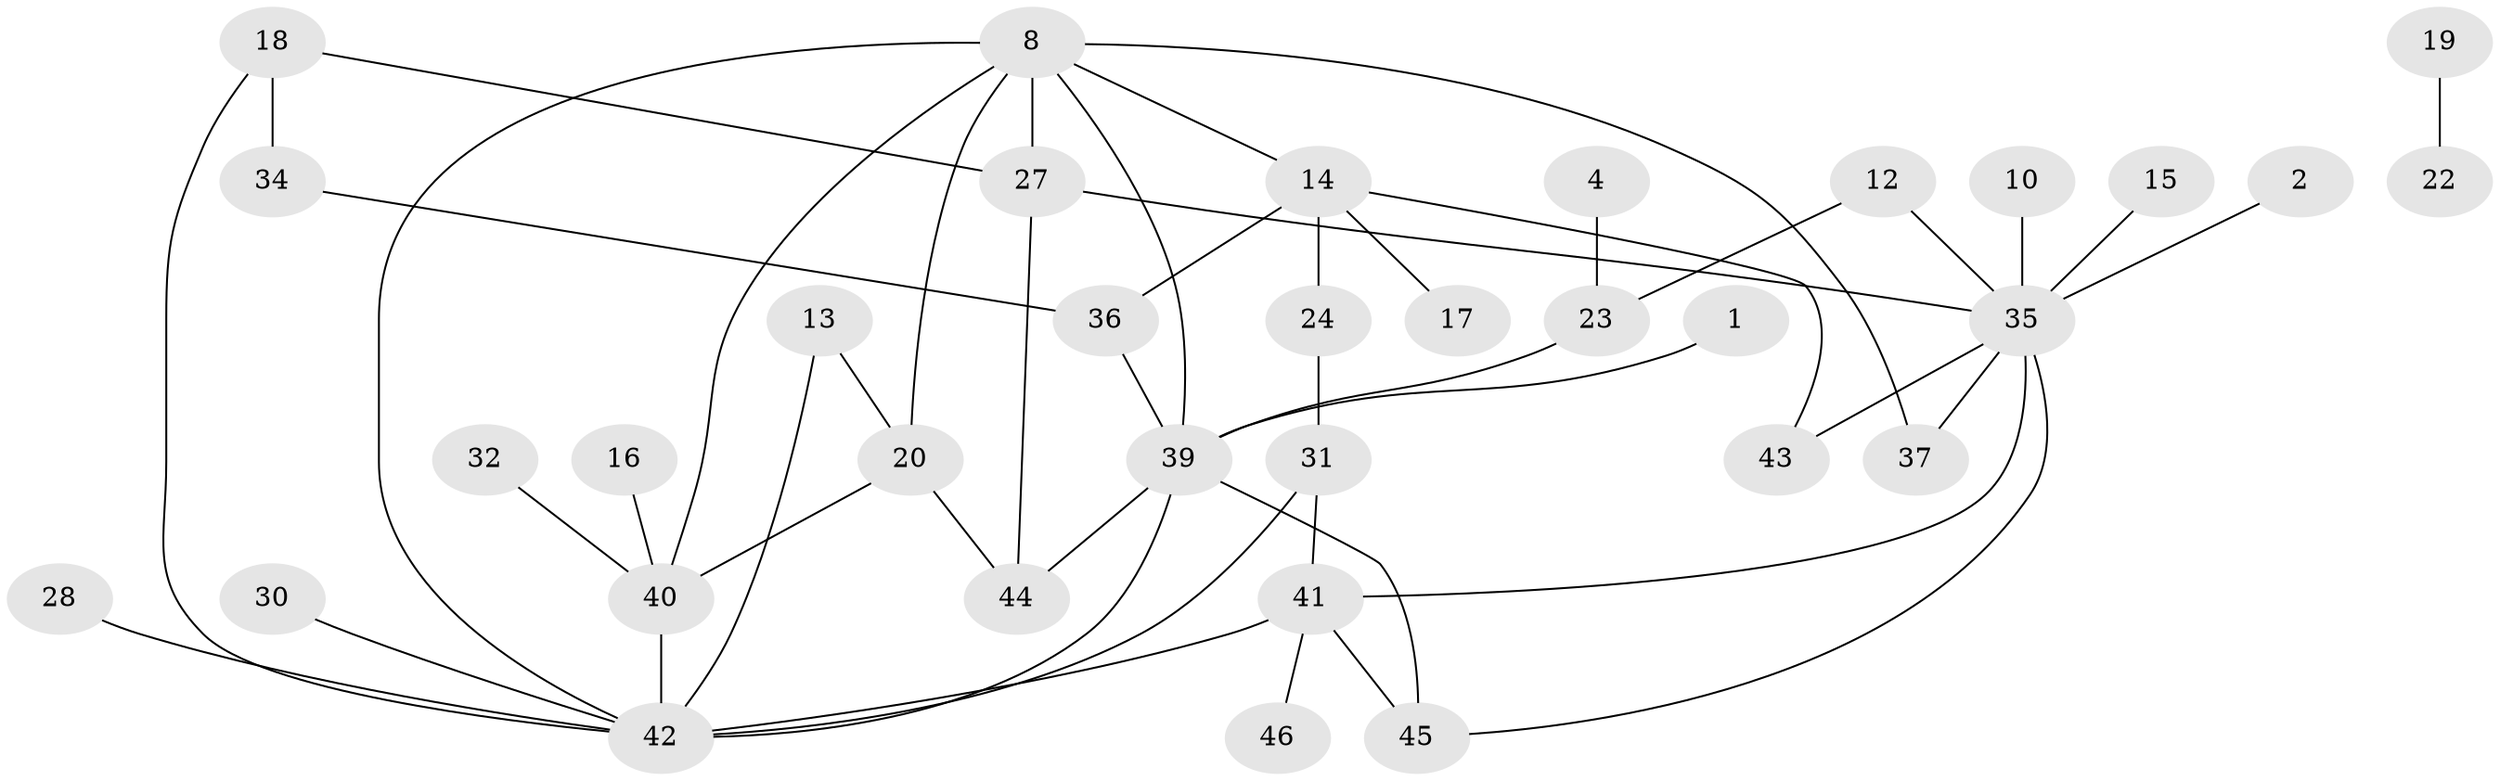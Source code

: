 // original degree distribution, {1: 0.21978021978021978, 4: 0.0989010989010989, 6: 0.01098901098901099, 2: 0.31868131868131866, 3: 0.15384615384615385, 0: 0.13186813186813187, 5: 0.06593406593406594}
// Generated by graph-tools (version 1.1) at 2025/25/03/09/25 03:25:23]
// undirected, 34 vertices, 49 edges
graph export_dot {
graph [start="1"]
  node [color=gray90,style=filled];
  1;
  2;
  4;
  8;
  10;
  12;
  13;
  14;
  15;
  16;
  17;
  18;
  19;
  20;
  22;
  23;
  24;
  27;
  28;
  30;
  31;
  32;
  34;
  35;
  36;
  37;
  39;
  40;
  41;
  42;
  43;
  44;
  45;
  46;
  1 -- 39 [weight=1.0];
  2 -- 35 [weight=1.0];
  4 -- 23 [weight=1.0];
  8 -- 14 [weight=1.0];
  8 -- 20 [weight=1.0];
  8 -- 27 [weight=1.0];
  8 -- 37 [weight=1.0];
  8 -- 39 [weight=1.0];
  8 -- 40 [weight=1.0];
  8 -- 42 [weight=1.0];
  10 -- 35 [weight=1.0];
  12 -- 23 [weight=1.0];
  12 -- 35 [weight=1.0];
  13 -- 20 [weight=1.0];
  13 -- 42 [weight=1.0];
  14 -- 17 [weight=1.0];
  14 -- 24 [weight=1.0];
  14 -- 36 [weight=1.0];
  14 -- 43 [weight=1.0];
  15 -- 35 [weight=2.0];
  16 -- 40 [weight=1.0];
  18 -- 27 [weight=1.0];
  18 -- 34 [weight=1.0];
  18 -- 42 [weight=1.0];
  19 -- 22 [weight=1.0];
  20 -- 40 [weight=1.0];
  20 -- 44 [weight=1.0];
  23 -- 39 [weight=1.0];
  24 -- 31 [weight=1.0];
  27 -- 35 [weight=1.0];
  27 -- 44 [weight=1.0];
  28 -- 42 [weight=1.0];
  30 -- 42 [weight=1.0];
  31 -- 41 [weight=1.0];
  31 -- 42 [weight=1.0];
  32 -- 40 [weight=1.0];
  34 -- 36 [weight=1.0];
  35 -- 37 [weight=1.0];
  35 -- 41 [weight=1.0];
  35 -- 43 [weight=1.0];
  35 -- 45 [weight=1.0];
  36 -- 39 [weight=1.0];
  39 -- 42 [weight=1.0];
  39 -- 44 [weight=1.0];
  39 -- 45 [weight=2.0];
  40 -- 42 [weight=1.0];
  41 -- 42 [weight=1.0];
  41 -- 45 [weight=1.0];
  41 -- 46 [weight=1.0];
}
